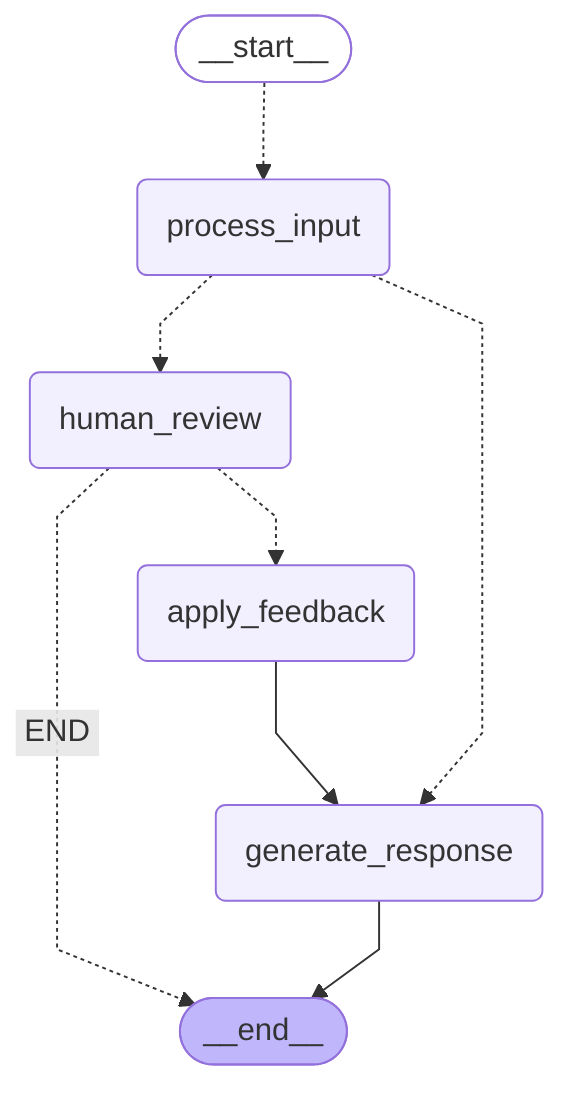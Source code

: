---
config:
  flowchart:
    curve: linear
---
graph TD;
	__start__([<p>__start__</p>]):::first
	process_input(process_input)
	generate_response(generate_response)
	human_review(human_review)
	apply_feedback(apply_feedback)
	__end__([<p>__end__</p>]):::last
	__start__ -.-> process_input;
	apply_feedback --> generate_response;
	human_review -. &nbsp;END&nbsp; .-> __end__;
	human_review -.-> apply_feedback;
	process_input -.-> generate_response;
	process_input -.-> human_review;
	generate_response --> __end__;
	classDef default fill:#f2f0ff,line-height:1.2
	classDef first fill-opacity:0
	classDef last fill:#bfb6fc